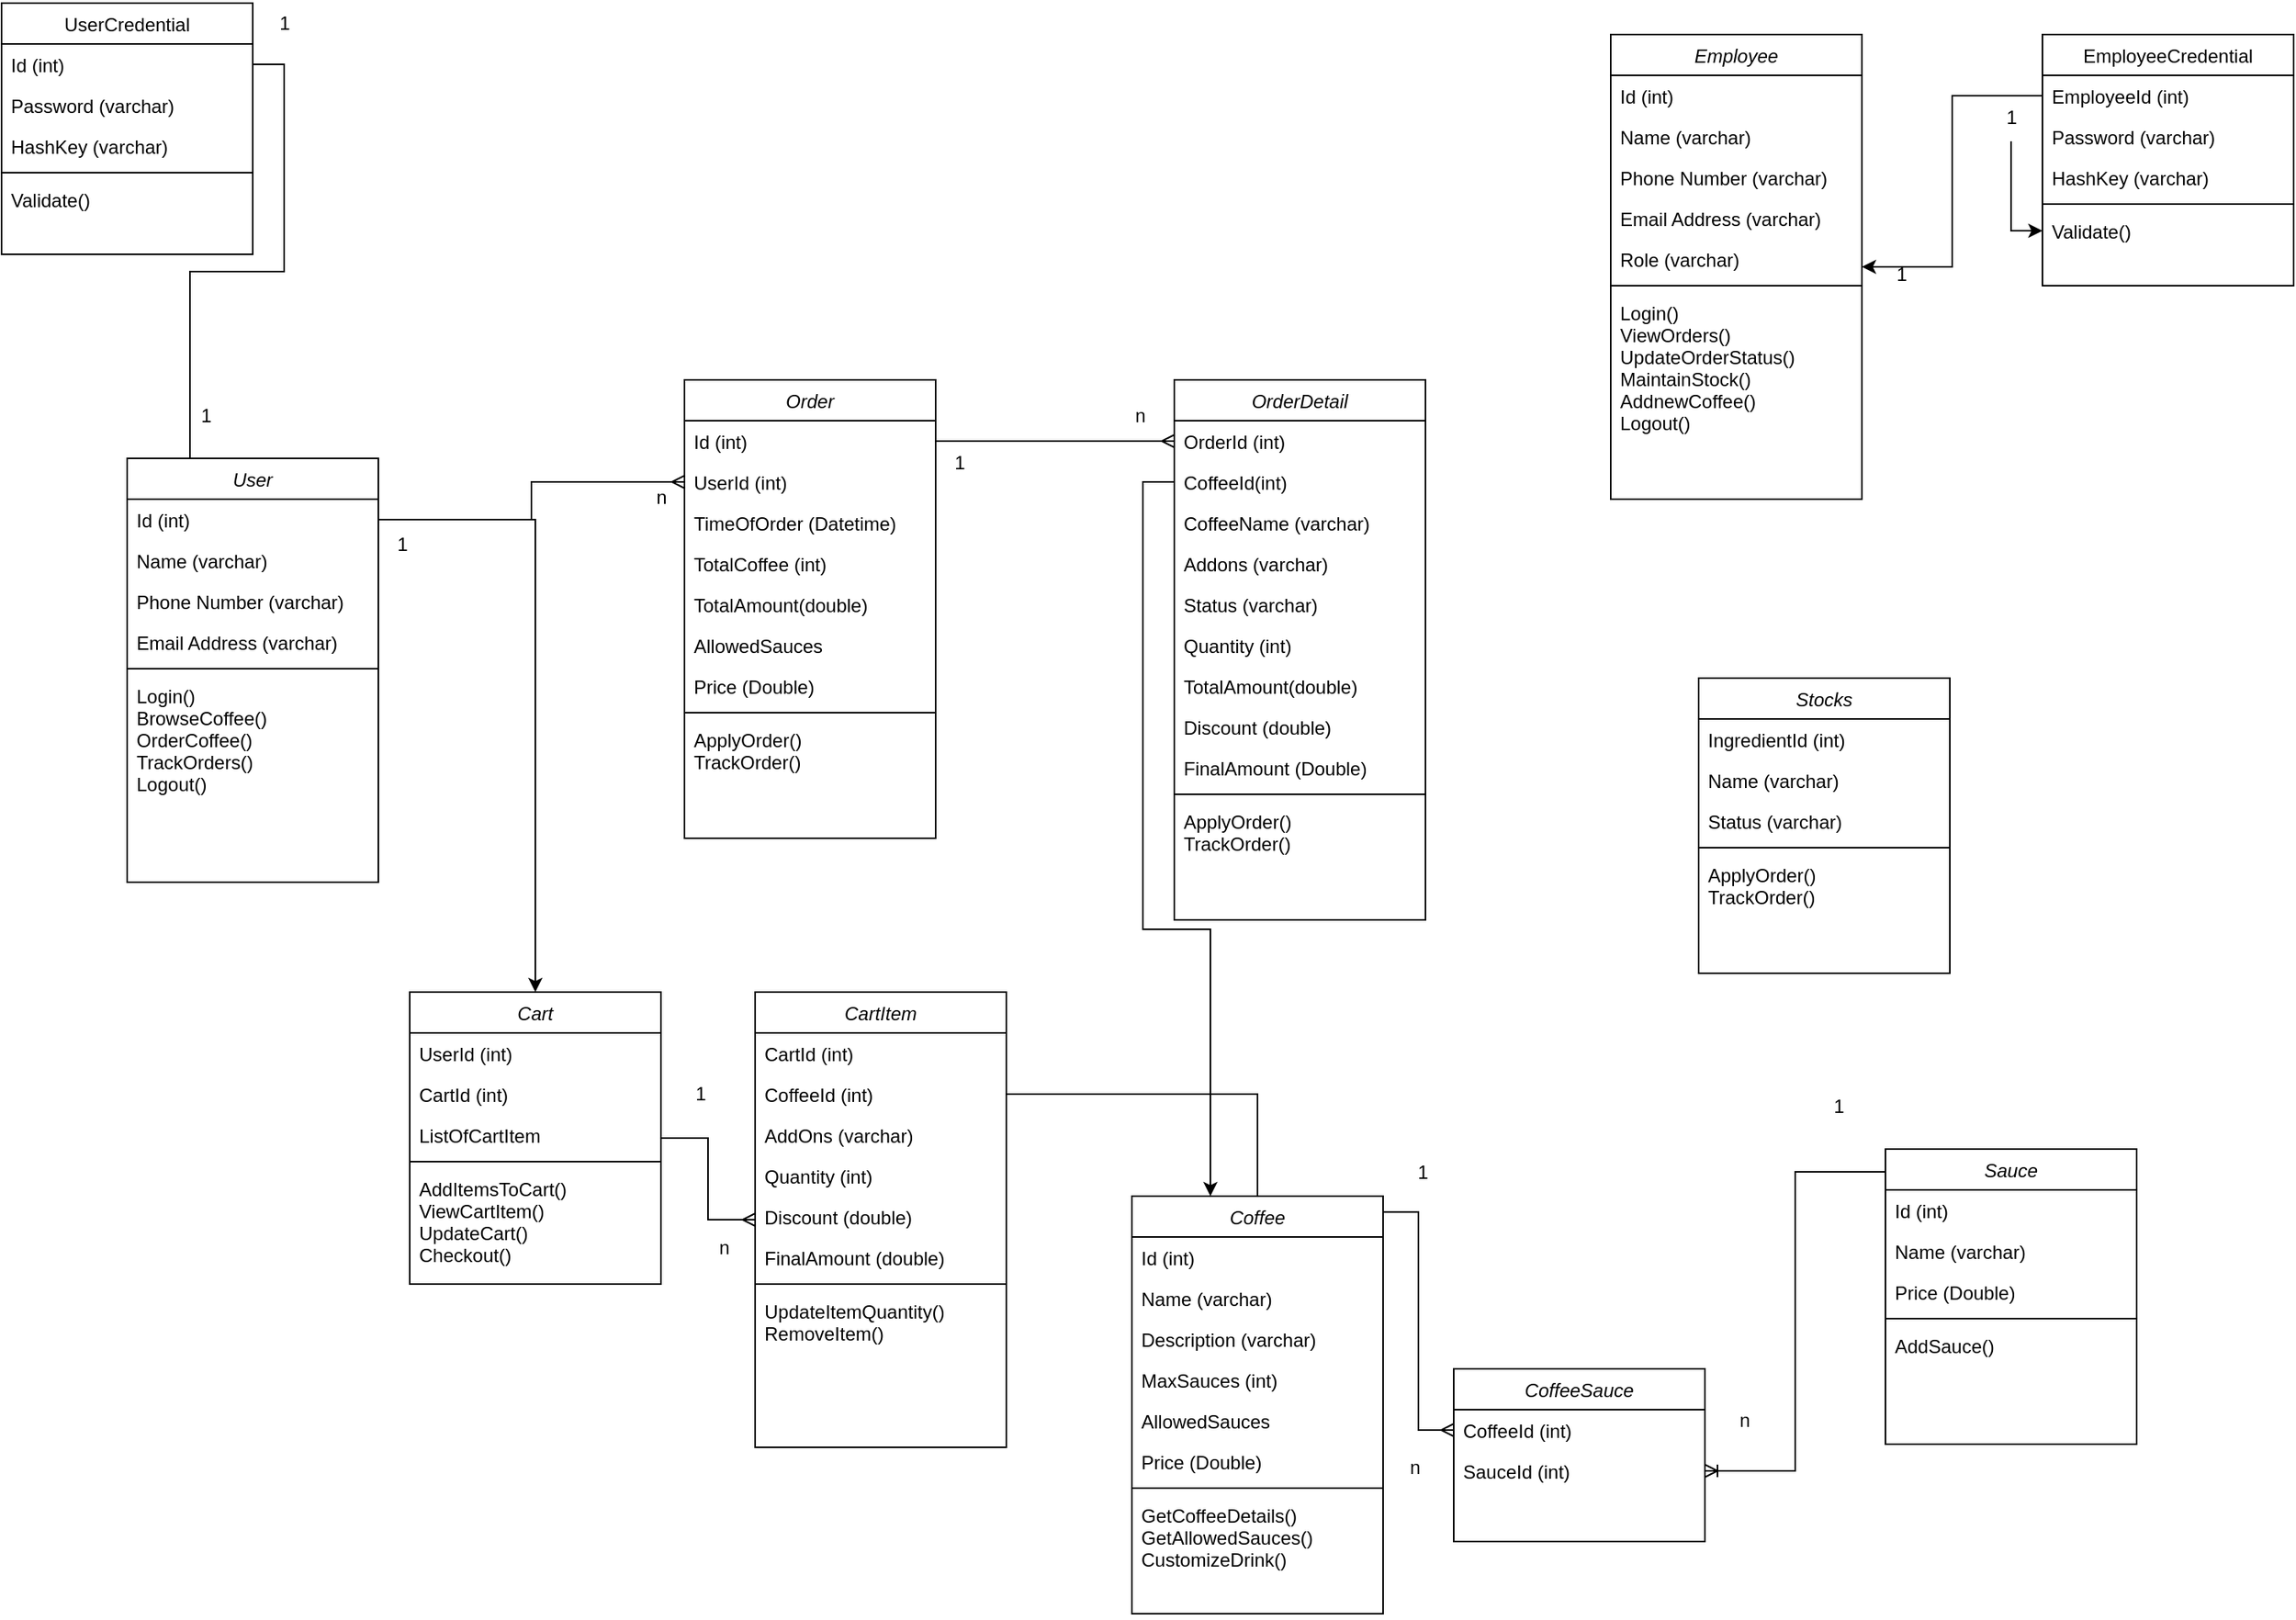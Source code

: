 <mxfile version="24.7.3" type="device">
  <diagram id="C5RBs43oDa-KdzZeNtuy" name="Page-1">
    <mxGraphModel dx="1572" dy="2103" grid="1" gridSize="10" guides="1" tooltips="1" connect="1" arrows="1" fold="1" page="1" pageScale="1" pageWidth="827" pageHeight="1169" math="0" shadow="0">
      <root>
        <mxCell id="WIyWlLk6GJQsqaUBKTNV-0" />
        <mxCell id="WIyWlLk6GJQsqaUBKTNV-1" parent="WIyWlLk6GJQsqaUBKTNV-0" />
        <mxCell id="zkfFHV4jXpPFQw0GAbJ--0" value="User" style="swimlane;fontStyle=2;align=center;verticalAlign=top;childLayout=stackLayout;horizontal=1;startSize=26;horizontalStack=0;resizeParent=1;resizeLast=0;collapsible=1;marginBottom=0;rounded=0;shadow=0;strokeWidth=1;" parent="WIyWlLk6GJQsqaUBKTNV-1" vertex="1">
          <mxGeometry x="160" y="120" width="160" height="270" as="geometry">
            <mxRectangle x="230" y="140" width="160" height="26" as="alternateBounds" />
          </mxGeometry>
        </mxCell>
        <mxCell id="zkfFHV4jXpPFQw0GAbJ--2" value="Id (int)" style="text;align=left;verticalAlign=top;spacingLeft=4;spacingRight=4;overflow=hidden;rotatable=0;points=[[0,0.5],[1,0.5]];portConstraint=eastwest;rounded=0;shadow=0;html=0;" parent="zkfFHV4jXpPFQw0GAbJ--0" vertex="1">
          <mxGeometry y="26" width="160" height="26" as="geometry" />
        </mxCell>
        <mxCell id="zkfFHV4jXpPFQw0GAbJ--1" value="Name (varchar)    " style="text;align=left;verticalAlign=top;spacingLeft=4;spacingRight=4;overflow=hidden;rotatable=0;points=[[0,0.5],[1,0.5]];portConstraint=eastwest;" parent="zkfFHV4jXpPFQw0GAbJ--0" vertex="1">
          <mxGeometry y="52" width="160" height="26" as="geometry" />
        </mxCell>
        <mxCell id="7qZUrTJAGwSRS_U4hGXZ-0" value="Phone Number (varchar)" style="text;align=left;verticalAlign=top;spacingLeft=4;spacingRight=4;overflow=hidden;rotatable=0;points=[[0,0.5],[1,0.5]];portConstraint=eastwest;rounded=0;shadow=0;html=0;" vertex="1" parent="zkfFHV4jXpPFQw0GAbJ--0">
          <mxGeometry y="78" width="160" height="26" as="geometry" />
        </mxCell>
        <mxCell id="zkfFHV4jXpPFQw0GAbJ--3" value="Email Address (varchar)" style="text;align=left;verticalAlign=top;spacingLeft=4;spacingRight=4;overflow=hidden;rotatable=0;points=[[0,0.5],[1,0.5]];portConstraint=eastwest;rounded=0;shadow=0;html=0;" parent="zkfFHV4jXpPFQw0GAbJ--0" vertex="1">
          <mxGeometry y="104" width="160" height="26" as="geometry" />
        </mxCell>
        <mxCell id="zkfFHV4jXpPFQw0GAbJ--4" value="" style="line;html=1;strokeWidth=1;align=left;verticalAlign=middle;spacingTop=-1;spacingLeft=3;spacingRight=3;rotatable=0;labelPosition=right;points=[];portConstraint=eastwest;" parent="zkfFHV4jXpPFQw0GAbJ--0" vertex="1">
          <mxGeometry y="130" width="160" height="8" as="geometry" />
        </mxCell>
        <mxCell id="zkfFHV4jXpPFQw0GAbJ--5" value="Login()&#xa;BrowseCoffee()&#xa;OrderCoffee()&#xa;TrackOrders()&#xa;Logout()" style="text;align=left;verticalAlign=top;spacingLeft=4;spacingRight=4;overflow=hidden;rotatable=0;points=[[0,0.5],[1,0.5]];portConstraint=eastwest;" parent="zkfFHV4jXpPFQw0GAbJ--0" vertex="1">
          <mxGeometry y="138" width="160" height="132" as="geometry" />
        </mxCell>
        <mxCell id="zkfFHV4jXpPFQw0GAbJ--17" value="UserCredential" style="swimlane;fontStyle=0;align=center;verticalAlign=top;childLayout=stackLayout;horizontal=1;startSize=26;horizontalStack=0;resizeParent=1;resizeLast=0;collapsible=1;marginBottom=0;rounded=0;shadow=0;strokeWidth=1;" parent="WIyWlLk6GJQsqaUBKTNV-1" vertex="1">
          <mxGeometry x="80" y="-170" width="160" height="160" as="geometry">
            <mxRectangle x="550" y="140" width="160" height="26" as="alternateBounds" />
          </mxGeometry>
        </mxCell>
        <mxCell id="zkfFHV4jXpPFQw0GAbJ--18" value="Id (int)" style="text;align=left;verticalAlign=top;spacingLeft=4;spacingRight=4;overflow=hidden;rotatable=0;points=[[0,0.5],[1,0.5]];portConstraint=eastwest;" parent="zkfFHV4jXpPFQw0GAbJ--17" vertex="1">
          <mxGeometry y="26" width="160" height="26" as="geometry" />
        </mxCell>
        <mxCell id="zkfFHV4jXpPFQw0GAbJ--19" value="Password (varchar)" style="text;align=left;verticalAlign=top;spacingLeft=4;spacingRight=4;overflow=hidden;rotatable=0;points=[[0,0.5],[1,0.5]];portConstraint=eastwest;rounded=0;shadow=0;html=0;" parent="zkfFHV4jXpPFQw0GAbJ--17" vertex="1">
          <mxGeometry y="52" width="160" height="26" as="geometry" />
        </mxCell>
        <mxCell id="zkfFHV4jXpPFQw0GAbJ--20" value="HashKey (varchar)" style="text;align=left;verticalAlign=top;spacingLeft=4;spacingRight=4;overflow=hidden;rotatable=0;points=[[0,0.5],[1,0.5]];portConstraint=eastwest;rounded=0;shadow=0;html=0;" parent="zkfFHV4jXpPFQw0GAbJ--17" vertex="1">
          <mxGeometry y="78" width="160" height="26" as="geometry" />
        </mxCell>
        <mxCell id="zkfFHV4jXpPFQw0GAbJ--23" value="" style="line;html=1;strokeWidth=1;align=left;verticalAlign=middle;spacingTop=-1;spacingLeft=3;spacingRight=3;rotatable=0;labelPosition=right;points=[];portConstraint=eastwest;" parent="zkfFHV4jXpPFQw0GAbJ--17" vertex="1">
          <mxGeometry y="104" width="160" height="8" as="geometry" />
        </mxCell>
        <mxCell id="zkfFHV4jXpPFQw0GAbJ--24" value="Validate()" style="text;align=left;verticalAlign=top;spacingLeft=4;spacingRight=4;overflow=hidden;rotatable=0;points=[[0,0.5],[1,0.5]];portConstraint=eastwest;" parent="zkfFHV4jXpPFQw0GAbJ--17" vertex="1">
          <mxGeometry y="112" width="160" height="26" as="geometry" />
        </mxCell>
        <mxCell id="7qZUrTJAGwSRS_U4hGXZ-3" value="n" style="text;html=1;align=center;verticalAlign=middle;resizable=0;points=[];autosize=1;strokeColor=none;fillColor=none;" vertex="1" parent="WIyWlLk6GJQsqaUBKTNV-1">
          <mxGeometry x="485" y="130" width="30" height="30" as="geometry" />
        </mxCell>
        <mxCell id="7qZUrTJAGwSRS_U4hGXZ-4" value="Coffee" style="swimlane;fontStyle=2;align=center;verticalAlign=top;childLayout=stackLayout;horizontal=1;startSize=26;horizontalStack=0;resizeParent=1;resizeLast=0;collapsible=1;marginBottom=0;rounded=0;shadow=0;strokeWidth=1;" vertex="1" parent="WIyWlLk6GJQsqaUBKTNV-1">
          <mxGeometry x="800" y="590" width="160" height="266" as="geometry">
            <mxRectangle x="230" y="140" width="160" height="26" as="alternateBounds" />
          </mxGeometry>
        </mxCell>
        <mxCell id="7qZUrTJAGwSRS_U4hGXZ-5" value="Id (int)" style="text;align=left;verticalAlign=top;spacingLeft=4;spacingRight=4;overflow=hidden;rotatable=0;points=[[0,0.5],[1,0.5]];portConstraint=eastwest;rounded=0;shadow=0;html=0;" vertex="1" parent="7qZUrTJAGwSRS_U4hGXZ-4">
          <mxGeometry y="26" width="160" height="26" as="geometry" />
        </mxCell>
        <mxCell id="7qZUrTJAGwSRS_U4hGXZ-6" value="Name (varchar)    " style="text;align=left;verticalAlign=top;spacingLeft=4;spacingRight=4;overflow=hidden;rotatable=0;points=[[0,0.5],[1,0.5]];portConstraint=eastwest;" vertex="1" parent="7qZUrTJAGwSRS_U4hGXZ-4">
          <mxGeometry y="52" width="160" height="26" as="geometry" />
        </mxCell>
        <mxCell id="7qZUrTJAGwSRS_U4hGXZ-7" value="Description (varchar)" style="text;align=left;verticalAlign=top;spacingLeft=4;spacingRight=4;overflow=hidden;rotatable=0;points=[[0,0.5],[1,0.5]];portConstraint=eastwest;rounded=0;shadow=0;html=0;" vertex="1" parent="7qZUrTJAGwSRS_U4hGXZ-4">
          <mxGeometry y="78" width="160" height="26" as="geometry" />
        </mxCell>
        <mxCell id="7qZUrTJAGwSRS_U4hGXZ-11" value="MaxSauces (int)" style="text;align=left;verticalAlign=top;spacingLeft=4;spacingRight=4;overflow=hidden;rotatable=0;points=[[0,0.5],[1,0.5]];portConstraint=eastwest;rounded=0;shadow=0;html=0;" vertex="1" parent="7qZUrTJAGwSRS_U4hGXZ-4">
          <mxGeometry y="104" width="160" height="26" as="geometry" />
        </mxCell>
        <mxCell id="7qZUrTJAGwSRS_U4hGXZ-8" value="AllowedSauces " style="text;align=left;verticalAlign=top;spacingLeft=4;spacingRight=4;overflow=hidden;rotatable=0;points=[[0,0.5],[1,0.5]];portConstraint=eastwest;rounded=0;shadow=0;html=0;" vertex="1" parent="7qZUrTJAGwSRS_U4hGXZ-4">
          <mxGeometry y="130" width="160" height="26" as="geometry" />
        </mxCell>
        <mxCell id="7qZUrTJAGwSRS_U4hGXZ-20" value="Price (Double)" style="text;align=left;verticalAlign=top;spacingLeft=4;spacingRight=4;overflow=hidden;rotatable=0;points=[[0,0.5],[1,0.5]];portConstraint=eastwest;rounded=0;shadow=0;html=0;" vertex="1" parent="7qZUrTJAGwSRS_U4hGXZ-4">
          <mxGeometry y="156" width="160" height="26" as="geometry" />
        </mxCell>
        <mxCell id="7qZUrTJAGwSRS_U4hGXZ-9" value="" style="line;html=1;strokeWidth=1;align=left;verticalAlign=middle;spacingTop=-1;spacingLeft=3;spacingRight=3;rotatable=0;labelPosition=right;points=[];portConstraint=eastwest;" vertex="1" parent="7qZUrTJAGwSRS_U4hGXZ-4">
          <mxGeometry y="182" width="160" height="8" as="geometry" />
        </mxCell>
        <mxCell id="7qZUrTJAGwSRS_U4hGXZ-10" value="GetCoffeeDetails()&#xa;GetAllowedSauces()&#xa;CustomizeDrink()" style="text;align=left;verticalAlign=top;spacingLeft=4;spacingRight=4;overflow=hidden;rotatable=0;points=[[0,0.5],[1,0.5]];portConstraint=eastwest;" vertex="1" parent="7qZUrTJAGwSRS_U4hGXZ-4">
          <mxGeometry y="190" width="160" height="76" as="geometry" />
        </mxCell>
        <mxCell id="7qZUrTJAGwSRS_U4hGXZ-12" value="Sauce" style="swimlane;fontStyle=2;align=center;verticalAlign=top;childLayout=stackLayout;horizontal=1;startSize=26;horizontalStack=0;resizeParent=1;resizeLast=0;collapsible=1;marginBottom=0;rounded=0;shadow=0;strokeWidth=1;" vertex="1" parent="WIyWlLk6GJQsqaUBKTNV-1">
          <mxGeometry x="1280" y="560" width="160" height="188" as="geometry">
            <mxRectangle x="230" y="140" width="160" height="26" as="alternateBounds" />
          </mxGeometry>
        </mxCell>
        <mxCell id="7qZUrTJAGwSRS_U4hGXZ-13" value="Id (int)" style="text;align=left;verticalAlign=top;spacingLeft=4;spacingRight=4;overflow=hidden;rotatable=0;points=[[0,0.5],[1,0.5]];portConstraint=eastwest;rounded=0;shadow=0;html=0;" vertex="1" parent="7qZUrTJAGwSRS_U4hGXZ-12">
          <mxGeometry y="26" width="160" height="26" as="geometry" />
        </mxCell>
        <mxCell id="7qZUrTJAGwSRS_U4hGXZ-14" value="Name (varchar)    " style="text;align=left;verticalAlign=top;spacingLeft=4;spacingRight=4;overflow=hidden;rotatable=0;points=[[0,0.5],[1,0.5]];portConstraint=eastwest;" vertex="1" parent="7qZUrTJAGwSRS_U4hGXZ-12">
          <mxGeometry y="52" width="160" height="26" as="geometry" />
        </mxCell>
        <mxCell id="7qZUrTJAGwSRS_U4hGXZ-15" value="Price (Double)" style="text;align=left;verticalAlign=top;spacingLeft=4;spacingRight=4;overflow=hidden;rotatable=0;points=[[0,0.5],[1,0.5]];portConstraint=eastwest;rounded=0;shadow=0;html=0;" vertex="1" parent="7qZUrTJAGwSRS_U4hGXZ-12">
          <mxGeometry y="78" width="160" height="26" as="geometry" />
        </mxCell>
        <mxCell id="7qZUrTJAGwSRS_U4hGXZ-18" value="" style="line;html=1;strokeWidth=1;align=left;verticalAlign=middle;spacingTop=-1;spacingLeft=3;spacingRight=3;rotatable=0;labelPosition=right;points=[];portConstraint=eastwest;" vertex="1" parent="7qZUrTJAGwSRS_U4hGXZ-12">
          <mxGeometry y="104" width="160" height="8" as="geometry" />
        </mxCell>
        <mxCell id="7qZUrTJAGwSRS_U4hGXZ-19" value="AddSauce()" style="text;align=left;verticalAlign=top;spacingLeft=4;spacingRight=4;overflow=hidden;rotatable=0;points=[[0,0.5],[1,0.5]];portConstraint=eastwest;" vertex="1" parent="7qZUrTJAGwSRS_U4hGXZ-12">
          <mxGeometry y="112" width="160" height="76" as="geometry" />
        </mxCell>
        <mxCell id="7qZUrTJAGwSRS_U4hGXZ-22" value="CoffeeSauce" style="swimlane;fontStyle=2;align=center;verticalAlign=top;childLayout=stackLayout;horizontal=1;startSize=26;horizontalStack=0;resizeParent=1;resizeLast=0;collapsible=1;marginBottom=0;rounded=0;shadow=0;strokeWidth=1;" vertex="1" parent="WIyWlLk6GJQsqaUBKTNV-1">
          <mxGeometry x="1005" y="700" width="160" height="110" as="geometry">
            <mxRectangle x="230" y="140" width="160" height="26" as="alternateBounds" />
          </mxGeometry>
        </mxCell>
        <mxCell id="7qZUrTJAGwSRS_U4hGXZ-23" value="CoffeeId (int)" style="text;align=left;verticalAlign=top;spacingLeft=4;spacingRight=4;overflow=hidden;rotatable=0;points=[[0,0.5],[1,0.5]];portConstraint=eastwest;rounded=0;shadow=0;html=0;" vertex="1" parent="7qZUrTJAGwSRS_U4hGXZ-22">
          <mxGeometry y="26" width="160" height="26" as="geometry" />
        </mxCell>
        <mxCell id="7qZUrTJAGwSRS_U4hGXZ-24" value="SauceId (int)" style="text;align=left;verticalAlign=top;spacingLeft=4;spacingRight=4;overflow=hidden;rotatable=0;points=[[0,0.5],[1,0.5]];portConstraint=eastwest;" vertex="1" parent="7qZUrTJAGwSRS_U4hGXZ-22">
          <mxGeometry y="52" width="160" height="26" as="geometry" />
        </mxCell>
        <mxCell id="7qZUrTJAGwSRS_U4hGXZ-31" style="edgeStyle=orthogonalEdgeStyle;rounded=0;orthogonalLoop=1;jettySize=auto;html=1;exitX=0;exitY=0.5;exitDx=0;exitDy=0;entryX=1;entryY=0.038;entryDx=0;entryDy=0;entryPerimeter=0;endArrow=none;endFill=0;startArrow=ERmany;startFill=0;" edge="1" parent="WIyWlLk6GJQsqaUBKTNV-1" source="7qZUrTJAGwSRS_U4hGXZ-23" target="7qZUrTJAGwSRS_U4hGXZ-4">
          <mxGeometry relative="1" as="geometry" />
        </mxCell>
        <mxCell id="7qZUrTJAGwSRS_U4hGXZ-32" style="edgeStyle=orthogonalEdgeStyle;rounded=0;orthogonalLoop=1;jettySize=auto;html=1;entryX=-0.002;entryY=0.077;entryDx=0;entryDy=0;entryPerimeter=0;startArrow=ERoneToMany;startFill=0;endArrow=none;endFill=0;" edge="1" parent="WIyWlLk6GJQsqaUBKTNV-1" source="7qZUrTJAGwSRS_U4hGXZ-24" target="7qZUrTJAGwSRS_U4hGXZ-12">
          <mxGeometry relative="1" as="geometry" />
        </mxCell>
        <mxCell id="7qZUrTJAGwSRS_U4hGXZ-33" value="Order" style="swimlane;fontStyle=2;align=center;verticalAlign=top;childLayout=stackLayout;horizontal=1;startSize=26;horizontalStack=0;resizeParent=1;resizeLast=0;collapsible=1;marginBottom=0;rounded=0;shadow=0;strokeWidth=1;" vertex="1" parent="WIyWlLk6GJQsqaUBKTNV-1">
          <mxGeometry x="515" y="70" width="160" height="292" as="geometry">
            <mxRectangle x="230" y="140" width="160" height="26" as="alternateBounds" />
          </mxGeometry>
        </mxCell>
        <mxCell id="7qZUrTJAGwSRS_U4hGXZ-34" value="Id (int)" style="text;align=left;verticalAlign=top;spacingLeft=4;spacingRight=4;overflow=hidden;rotatable=0;points=[[0,0.5],[1,0.5]];portConstraint=eastwest;rounded=0;shadow=0;html=0;" vertex="1" parent="7qZUrTJAGwSRS_U4hGXZ-33">
          <mxGeometry y="26" width="160" height="26" as="geometry" />
        </mxCell>
        <mxCell id="7qZUrTJAGwSRS_U4hGXZ-42" value="UserId (int)" style="text;align=left;verticalAlign=top;spacingLeft=4;spacingRight=4;overflow=hidden;rotatable=0;points=[[0,0.5],[1,0.5]];portConstraint=eastwest;rounded=0;shadow=0;html=0;" vertex="1" parent="7qZUrTJAGwSRS_U4hGXZ-33">
          <mxGeometry y="52" width="160" height="26" as="geometry" />
        </mxCell>
        <mxCell id="7qZUrTJAGwSRS_U4hGXZ-35" value="TimeOfOrder (Datetime)    " style="text;align=left;verticalAlign=top;spacingLeft=4;spacingRight=4;overflow=hidden;rotatable=0;points=[[0,0.5],[1,0.5]];portConstraint=eastwest;" vertex="1" parent="7qZUrTJAGwSRS_U4hGXZ-33">
          <mxGeometry y="78" width="160" height="26" as="geometry" />
        </mxCell>
        <mxCell id="7qZUrTJAGwSRS_U4hGXZ-36" value="TotalCoffee (int)" style="text;align=left;verticalAlign=top;spacingLeft=4;spacingRight=4;overflow=hidden;rotatable=0;points=[[0,0.5],[1,0.5]];portConstraint=eastwest;rounded=0;shadow=0;html=0;" vertex="1" parent="7qZUrTJAGwSRS_U4hGXZ-33">
          <mxGeometry y="104" width="160" height="26" as="geometry" />
        </mxCell>
        <mxCell id="7qZUrTJAGwSRS_U4hGXZ-37" value="TotalAmount(double)" style="text;align=left;verticalAlign=top;spacingLeft=4;spacingRight=4;overflow=hidden;rotatable=0;points=[[0,0.5],[1,0.5]];portConstraint=eastwest;rounded=0;shadow=0;html=0;" vertex="1" parent="7qZUrTJAGwSRS_U4hGXZ-33">
          <mxGeometry y="130" width="160" height="26" as="geometry" />
        </mxCell>
        <mxCell id="7qZUrTJAGwSRS_U4hGXZ-38" value="AllowedSauces " style="text;align=left;verticalAlign=top;spacingLeft=4;spacingRight=4;overflow=hidden;rotatable=0;points=[[0,0.5],[1,0.5]];portConstraint=eastwest;rounded=0;shadow=0;html=0;" vertex="1" parent="7qZUrTJAGwSRS_U4hGXZ-33">
          <mxGeometry y="156" width="160" height="26" as="geometry" />
        </mxCell>
        <mxCell id="7qZUrTJAGwSRS_U4hGXZ-39" value="Price (Double)" style="text;align=left;verticalAlign=top;spacingLeft=4;spacingRight=4;overflow=hidden;rotatable=0;points=[[0,0.5],[1,0.5]];portConstraint=eastwest;rounded=0;shadow=0;html=0;" vertex="1" parent="7qZUrTJAGwSRS_U4hGXZ-33">
          <mxGeometry y="182" width="160" height="26" as="geometry" />
        </mxCell>
        <mxCell id="7qZUrTJAGwSRS_U4hGXZ-40" value="" style="line;html=1;strokeWidth=1;align=left;verticalAlign=middle;spacingTop=-1;spacingLeft=3;spacingRight=3;rotatable=0;labelPosition=right;points=[];portConstraint=eastwest;" vertex="1" parent="7qZUrTJAGwSRS_U4hGXZ-33">
          <mxGeometry y="208" width="160" height="8" as="geometry" />
        </mxCell>
        <mxCell id="7qZUrTJAGwSRS_U4hGXZ-41" value="ApplyOrder()&#xa;TrackOrder()" style="text;align=left;verticalAlign=top;spacingLeft=4;spacingRight=4;overflow=hidden;rotatable=0;points=[[0,0.5],[1,0.5]];portConstraint=eastwest;" vertex="1" parent="7qZUrTJAGwSRS_U4hGXZ-33">
          <mxGeometry y="216" width="160" height="76" as="geometry" />
        </mxCell>
        <mxCell id="7qZUrTJAGwSRS_U4hGXZ-43" value="OrderDetail" style="swimlane;fontStyle=2;align=center;verticalAlign=top;childLayout=stackLayout;horizontal=1;startSize=26;horizontalStack=0;resizeParent=1;resizeLast=0;collapsible=1;marginBottom=0;rounded=0;shadow=0;strokeWidth=1;" vertex="1" parent="WIyWlLk6GJQsqaUBKTNV-1">
          <mxGeometry x="827" y="70" width="160" height="344" as="geometry">
            <mxRectangle x="230" y="140" width="160" height="26" as="alternateBounds" />
          </mxGeometry>
        </mxCell>
        <mxCell id="7qZUrTJAGwSRS_U4hGXZ-44" value="OrderId (int)" style="text;align=left;verticalAlign=top;spacingLeft=4;spacingRight=4;overflow=hidden;rotatable=0;points=[[0,0.5],[1,0.5]];portConstraint=eastwest;rounded=0;shadow=0;html=0;" vertex="1" parent="7qZUrTJAGwSRS_U4hGXZ-43">
          <mxGeometry y="26" width="160" height="26" as="geometry" />
        </mxCell>
        <mxCell id="7qZUrTJAGwSRS_U4hGXZ-45" value="CoffeeId(int)" style="text;align=left;verticalAlign=top;spacingLeft=4;spacingRight=4;overflow=hidden;rotatable=0;points=[[0,0.5],[1,0.5]];portConstraint=eastwest;rounded=0;shadow=0;html=0;" vertex="1" parent="7qZUrTJAGwSRS_U4hGXZ-43">
          <mxGeometry y="52" width="160" height="26" as="geometry" />
        </mxCell>
        <mxCell id="7qZUrTJAGwSRS_U4hGXZ-63" value="CoffeeName (varchar)" style="text;align=left;verticalAlign=top;spacingLeft=4;spacingRight=4;overflow=hidden;rotatable=0;points=[[0,0.5],[1,0.5]];portConstraint=eastwest;rounded=0;shadow=0;html=0;" vertex="1" parent="7qZUrTJAGwSRS_U4hGXZ-43">
          <mxGeometry y="78" width="160" height="26" as="geometry" />
        </mxCell>
        <mxCell id="7qZUrTJAGwSRS_U4hGXZ-46" value="Addons (varchar)" style="text;align=left;verticalAlign=top;spacingLeft=4;spacingRight=4;overflow=hidden;rotatable=0;points=[[0,0.5],[1,0.5]];portConstraint=eastwest;" vertex="1" parent="7qZUrTJAGwSRS_U4hGXZ-43">
          <mxGeometry y="104" width="160" height="26" as="geometry" />
        </mxCell>
        <mxCell id="7qZUrTJAGwSRS_U4hGXZ-101" value="Status (varchar)" style="text;align=left;verticalAlign=top;spacingLeft=4;spacingRight=4;overflow=hidden;rotatable=0;points=[[0,0.5],[1,0.5]];portConstraint=eastwest;rounded=0;shadow=0;html=0;" vertex="1" parent="7qZUrTJAGwSRS_U4hGXZ-43">
          <mxGeometry y="130" width="160" height="26" as="geometry" />
        </mxCell>
        <mxCell id="7qZUrTJAGwSRS_U4hGXZ-47" value="Quantity (int)" style="text;align=left;verticalAlign=top;spacingLeft=4;spacingRight=4;overflow=hidden;rotatable=0;points=[[0,0.5],[1,0.5]];portConstraint=eastwest;rounded=0;shadow=0;html=0;" vertex="1" parent="7qZUrTJAGwSRS_U4hGXZ-43">
          <mxGeometry y="156" width="160" height="26" as="geometry" />
        </mxCell>
        <mxCell id="7qZUrTJAGwSRS_U4hGXZ-48" value="TotalAmount(double)" style="text;align=left;verticalAlign=top;spacingLeft=4;spacingRight=4;overflow=hidden;rotatable=0;points=[[0,0.5],[1,0.5]];portConstraint=eastwest;rounded=0;shadow=0;html=0;" vertex="1" parent="7qZUrTJAGwSRS_U4hGXZ-43">
          <mxGeometry y="182" width="160" height="26" as="geometry" />
        </mxCell>
        <mxCell id="7qZUrTJAGwSRS_U4hGXZ-49" value="Discount (double)" style="text;align=left;verticalAlign=top;spacingLeft=4;spacingRight=4;overflow=hidden;rotatable=0;points=[[0,0.5],[1,0.5]];portConstraint=eastwest;rounded=0;shadow=0;html=0;" vertex="1" parent="7qZUrTJAGwSRS_U4hGXZ-43">
          <mxGeometry y="208" width="160" height="26" as="geometry" />
        </mxCell>
        <mxCell id="7qZUrTJAGwSRS_U4hGXZ-50" value="FinalAmount (Double)" style="text;align=left;verticalAlign=top;spacingLeft=4;spacingRight=4;overflow=hidden;rotatable=0;points=[[0,0.5],[1,0.5]];portConstraint=eastwest;rounded=0;shadow=0;html=0;" vertex="1" parent="7qZUrTJAGwSRS_U4hGXZ-43">
          <mxGeometry y="234" width="160" height="26" as="geometry" />
        </mxCell>
        <mxCell id="7qZUrTJAGwSRS_U4hGXZ-51" value="" style="line;html=1;strokeWidth=1;align=left;verticalAlign=middle;spacingTop=-1;spacingLeft=3;spacingRight=3;rotatable=0;labelPosition=right;points=[];portConstraint=eastwest;" vertex="1" parent="7qZUrTJAGwSRS_U4hGXZ-43">
          <mxGeometry y="260" width="160" height="8" as="geometry" />
        </mxCell>
        <mxCell id="7qZUrTJAGwSRS_U4hGXZ-52" value="ApplyOrder()&#xa;TrackOrder()" style="text;align=left;verticalAlign=top;spacingLeft=4;spacingRight=4;overflow=hidden;rotatable=0;points=[[0,0.5],[1,0.5]];portConstraint=eastwest;" vertex="1" parent="7qZUrTJAGwSRS_U4hGXZ-43">
          <mxGeometry y="268" width="160" height="76" as="geometry" />
        </mxCell>
        <mxCell id="7qZUrTJAGwSRS_U4hGXZ-53" style="edgeStyle=orthogonalEdgeStyle;rounded=0;orthogonalLoop=1;jettySize=auto;html=1;entryX=0.25;entryY=0;entryDx=0;entryDy=0;endArrow=none;endFill=0;" edge="1" parent="WIyWlLk6GJQsqaUBKTNV-1" source="zkfFHV4jXpPFQw0GAbJ--18" target="zkfFHV4jXpPFQw0GAbJ--0">
          <mxGeometry relative="1" as="geometry" />
        </mxCell>
        <mxCell id="7qZUrTJAGwSRS_U4hGXZ-55" style="edgeStyle=orthogonalEdgeStyle;rounded=0;orthogonalLoop=1;jettySize=auto;html=1;exitX=1;exitY=0.5;exitDx=0;exitDy=0;entryX=0;entryY=0.5;entryDx=0;entryDy=0;endArrow=ERmany;endFill=0;" edge="1" parent="WIyWlLk6GJQsqaUBKTNV-1" source="zkfFHV4jXpPFQw0GAbJ--2" target="7qZUrTJAGwSRS_U4hGXZ-42">
          <mxGeometry relative="1" as="geometry" />
        </mxCell>
        <mxCell id="7qZUrTJAGwSRS_U4hGXZ-57" value="1" style="text;html=1;align=center;verticalAlign=middle;resizable=0;points=[];autosize=1;strokeColor=none;fillColor=none;" vertex="1" parent="WIyWlLk6GJQsqaUBKTNV-1">
          <mxGeometry x="320" y="160" width="30" height="30" as="geometry" />
        </mxCell>
        <mxCell id="7qZUrTJAGwSRS_U4hGXZ-58" style="edgeStyle=orthogonalEdgeStyle;rounded=0;orthogonalLoop=1;jettySize=auto;html=1;entryX=0;entryY=0.5;entryDx=0;entryDy=0;endArrow=ERmany;endFill=0;" edge="1" parent="WIyWlLk6GJQsqaUBKTNV-1" source="7qZUrTJAGwSRS_U4hGXZ-34" target="7qZUrTJAGwSRS_U4hGXZ-44">
          <mxGeometry relative="1" as="geometry" />
        </mxCell>
        <mxCell id="7qZUrTJAGwSRS_U4hGXZ-59" value="n" style="text;html=1;align=center;verticalAlign=middle;resizable=0;points=[];autosize=1;strokeColor=none;fillColor=none;" vertex="1" parent="WIyWlLk6GJQsqaUBKTNV-1">
          <mxGeometry x="790" y="78" width="30" height="30" as="geometry" />
        </mxCell>
        <mxCell id="7qZUrTJAGwSRS_U4hGXZ-60" value="1" style="text;html=1;align=center;verticalAlign=middle;resizable=0;points=[];autosize=1;strokeColor=none;fillColor=none;" vertex="1" parent="WIyWlLk6GJQsqaUBKTNV-1">
          <mxGeometry x="675" y="108" width="30" height="30" as="geometry" />
        </mxCell>
        <mxCell id="7qZUrTJAGwSRS_U4hGXZ-62" style="edgeStyle=orthogonalEdgeStyle;rounded=0;orthogonalLoop=1;jettySize=auto;html=1;" edge="1" parent="WIyWlLk6GJQsqaUBKTNV-1" source="7qZUrTJAGwSRS_U4hGXZ-45" target="7qZUrTJAGwSRS_U4hGXZ-4">
          <mxGeometry relative="1" as="geometry">
            <Array as="points">
              <mxPoint x="807" y="135" />
              <mxPoint x="807" y="420" />
              <mxPoint x="850" y="420" />
            </Array>
          </mxGeometry>
        </mxCell>
        <mxCell id="7qZUrTJAGwSRS_U4hGXZ-90" style="edgeStyle=orthogonalEdgeStyle;rounded=0;orthogonalLoop=1;jettySize=auto;html=1;endArrow=ERmany;endFill=0;" edge="1" parent="WIyWlLk6GJQsqaUBKTNV-1" source="7qZUrTJAGwSRS_U4hGXZ-64" target="7qZUrTJAGwSRS_U4hGXZ-72">
          <mxGeometry relative="1" as="geometry" />
        </mxCell>
        <mxCell id="7qZUrTJAGwSRS_U4hGXZ-64" value="Cart" style="swimlane;fontStyle=2;align=center;verticalAlign=top;childLayout=stackLayout;horizontal=1;startSize=26;horizontalStack=0;resizeParent=1;resizeLast=0;collapsible=1;marginBottom=0;rounded=0;shadow=0;strokeWidth=1;" vertex="1" parent="WIyWlLk6GJQsqaUBKTNV-1">
          <mxGeometry x="340" y="460" width="160" height="186" as="geometry">
            <mxRectangle x="230" y="140" width="160" height="26" as="alternateBounds" />
          </mxGeometry>
        </mxCell>
        <mxCell id="7qZUrTJAGwSRS_U4hGXZ-65" value="UserId (int)" style="text;align=left;verticalAlign=top;spacingLeft=4;spacingRight=4;overflow=hidden;rotatable=0;points=[[0,0.5],[1,0.5]];portConstraint=eastwest;rounded=0;shadow=0;html=0;" vertex="1" parent="7qZUrTJAGwSRS_U4hGXZ-64">
          <mxGeometry y="26" width="160" height="26" as="geometry" />
        </mxCell>
        <mxCell id="7qZUrTJAGwSRS_U4hGXZ-88" value="CartId (int)" style="text;align=left;verticalAlign=top;spacingLeft=4;spacingRight=4;overflow=hidden;rotatable=0;points=[[0,0.5],[1,0.5]];portConstraint=eastwest;rounded=0;shadow=0;html=0;" vertex="1" parent="7qZUrTJAGwSRS_U4hGXZ-64">
          <mxGeometry y="52" width="160" height="26" as="geometry" />
        </mxCell>
        <mxCell id="7qZUrTJAGwSRS_U4hGXZ-66" value="ListOfCartItem" style="text;align=left;verticalAlign=top;spacingLeft=4;spacingRight=4;overflow=hidden;rotatable=0;points=[[0,0.5],[1,0.5]];portConstraint=eastwest;" vertex="1" parent="7qZUrTJAGwSRS_U4hGXZ-64">
          <mxGeometry y="78" width="160" height="26" as="geometry" />
        </mxCell>
        <mxCell id="7qZUrTJAGwSRS_U4hGXZ-69" value="" style="line;html=1;strokeWidth=1;align=left;verticalAlign=middle;spacingTop=-1;spacingLeft=3;spacingRight=3;rotatable=0;labelPosition=right;points=[];portConstraint=eastwest;" vertex="1" parent="7qZUrTJAGwSRS_U4hGXZ-64">
          <mxGeometry y="104" width="160" height="8" as="geometry" />
        </mxCell>
        <mxCell id="7qZUrTJAGwSRS_U4hGXZ-70" value="AddItemsToCart()&#xa;ViewCartItem()&#xa;UpdateCart()&#xa;Checkout()" style="text;align=left;verticalAlign=top;spacingLeft=4;spacingRight=4;overflow=hidden;rotatable=0;points=[[0,0.5],[1,0.5]];portConstraint=eastwest;" vertex="1" parent="7qZUrTJAGwSRS_U4hGXZ-64">
          <mxGeometry y="112" width="160" height="74" as="geometry" />
        </mxCell>
        <mxCell id="7qZUrTJAGwSRS_U4hGXZ-71" style="edgeStyle=orthogonalEdgeStyle;rounded=0;orthogonalLoop=1;jettySize=auto;html=1;" edge="1" parent="WIyWlLk6GJQsqaUBKTNV-1" source="zkfFHV4jXpPFQw0GAbJ--2" target="7qZUrTJAGwSRS_U4hGXZ-64">
          <mxGeometry relative="1" as="geometry" />
        </mxCell>
        <mxCell id="7qZUrTJAGwSRS_U4hGXZ-72" value="CartItem" style="swimlane;fontStyle=2;align=center;verticalAlign=top;childLayout=stackLayout;horizontal=1;startSize=26;horizontalStack=0;resizeParent=1;resizeLast=0;collapsible=1;marginBottom=0;rounded=0;shadow=0;strokeWidth=1;" vertex="1" parent="WIyWlLk6GJQsqaUBKTNV-1">
          <mxGeometry x="560" y="460" width="160" height="290" as="geometry">
            <mxRectangle x="230" y="140" width="160" height="26" as="alternateBounds" />
          </mxGeometry>
        </mxCell>
        <mxCell id="7qZUrTJAGwSRS_U4hGXZ-89" value="CartId (int)" style="text;align=left;verticalAlign=top;spacingLeft=4;spacingRight=4;overflow=hidden;rotatable=0;points=[[0,0.5],[1,0.5]];portConstraint=eastwest;" vertex="1" parent="7qZUrTJAGwSRS_U4hGXZ-72">
          <mxGeometry y="26" width="160" height="26" as="geometry" />
        </mxCell>
        <mxCell id="7qZUrTJAGwSRS_U4hGXZ-73" value="CoffeeId (int)" style="text;align=left;verticalAlign=top;spacingLeft=4;spacingRight=4;overflow=hidden;rotatable=0;points=[[0,0.5],[1,0.5]];portConstraint=eastwest;rounded=0;shadow=0;html=0;" vertex="1" parent="7qZUrTJAGwSRS_U4hGXZ-72">
          <mxGeometry y="52" width="160" height="26" as="geometry" />
        </mxCell>
        <mxCell id="7qZUrTJAGwSRS_U4hGXZ-74" value="AddOns (varchar)" style="text;align=left;verticalAlign=top;spacingLeft=4;spacingRight=4;overflow=hidden;rotatable=0;points=[[0,0.5],[1,0.5]];portConstraint=eastwest;" vertex="1" parent="7qZUrTJAGwSRS_U4hGXZ-72">
          <mxGeometry y="78" width="160" height="26" as="geometry" />
        </mxCell>
        <mxCell id="7qZUrTJAGwSRS_U4hGXZ-77" value="Quantity (int)" style="text;align=left;verticalAlign=top;spacingLeft=4;spacingRight=4;overflow=hidden;rotatable=0;points=[[0,0.5],[1,0.5]];portConstraint=eastwest;" vertex="1" parent="7qZUrTJAGwSRS_U4hGXZ-72">
          <mxGeometry y="104" width="160" height="26" as="geometry" />
        </mxCell>
        <mxCell id="7qZUrTJAGwSRS_U4hGXZ-79" value="Discount (double)" style="text;align=left;verticalAlign=top;spacingLeft=4;spacingRight=4;overflow=hidden;rotatable=0;points=[[0,0.5],[1,0.5]];portConstraint=eastwest;" vertex="1" parent="7qZUrTJAGwSRS_U4hGXZ-72">
          <mxGeometry y="130" width="160" height="26" as="geometry" />
        </mxCell>
        <mxCell id="7qZUrTJAGwSRS_U4hGXZ-87" value="FinalAmount (double)" style="text;align=left;verticalAlign=top;spacingLeft=4;spacingRight=4;overflow=hidden;rotatable=0;points=[[0,0.5],[1,0.5]];portConstraint=eastwest;" vertex="1" parent="7qZUrTJAGwSRS_U4hGXZ-72">
          <mxGeometry y="156" width="160" height="26" as="geometry" />
        </mxCell>
        <mxCell id="7qZUrTJAGwSRS_U4hGXZ-75" value="" style="line;html=1;strokeWidth=1;align=left;verticalAlign=middle;spacingTop=-1;spacingLeft=3;spacingRight=3;rotatable=0;labelPosition=right;points=[];portConstraint=eastwest;" vertex="1" parent="7qZUrTJAGwSRS_U4hGXZ-72">
          <mxGeometry y="182" width="160" height="8" as="geometry" />
        </mxCell>
        <mxCell id="7qZUrTJAGwSRS_U4hGXZ-76" value="UpdateItemQuantity()&#xa;RemoveItem()" style="text;align=left;verticalAlign=top;spacingLeft=4;spacingRight=4;overflow=hidden;rotatable=0;points=[[0,0.5],[1,0.5]];portConstraint=eastwest;" vertex="1" parent="7qZUrTJAGwSRS_U4hGXZ-72">
          <mxGeometry y="190" width="160" height="74" as="geometry" />
        </mxCell>
        <mxCell id="7qZUrTJAGwSRS_U4hGXZ-92" style="edgeStyle=orthogonalEdgeStyle;rounded=0;orthogonalLoop=1;jettySize=auto;html=1;endArrow=none;endFill=0;" edge="1" parent="WIyWlLk6GJQsqaUBKTNV-1" source="7qZUrTJAGwSRS_U4hGXZ-73" target="7qZUrTJAGwSRS_U4hGXZ-4">
          <mxGeometry relative="1" as="geometry" />
        </mxCell>
        <mxCell id="7qZUrTJAGwSRS_U4hGXZ-93" value="1" style="text;html=1;align=center;verticalAlign=middle;resizable=0;points=[];autosize=1;strokeColor=none;fillColor=none;" vertex="1" parent="WIyWlLk6GJQsqaUBKTNV-1">
          <mxGeometry x="195" y="78" width="30" height="30" as="geometry" />
        </mxCell>
        <mxCell id="7qZUrTJAGwSRS_U4hGXZ-94" value="1" style="text;html=1;align=center;verticalAlign=middle;resizable=0;points=[];autosize=1;strokeColor=none;fillColor=none;" vertex="1" parent="WIyWlLk6GJQsqaUBKTNV-1">
          <mxGeometry x="245" y="-172" width="30" height="30" as="geometry" />
        </mxCell>
        <mxCell id="7qZUrTJAGwSRS_U4hGXZ-95" value="1" style="text;html=1;align=center;verticalAlign=middle;resizable=0;points=[];autosize=1;strokeColor=none;fillColor=none;" vertex="1" parent="WIyWlLk6GJQsqaUBKTNV-1">
          <mxGeometry x="510" y="510" width="30" height="30" as="geometry" />
        </mxCell>
        <mxCell id="7qZUrTJAGwSRS_U4hGXZ-96" value="n" style="text;html=1;align=center;verticalAlign=middle;resizable=0;points=[];autosize=1;strokeColor=none;fillColor=none;" vertex="1" parent="WIyWlLk6GJQsqaUBKTNV-1">
          <mxGeometry x="525" y="608" width="30" height="30" as="geometry" />
        </mxCell>
        <mxCell id="7qZUrTJAGwSRS_U4hGXZ-97" value="1" style="text;html=1;align=center;verticalAlign=middle;resizable=0;points=[];autosize=1;strokeColor=none;fillColor=none;" vertex="1" parent="WIyWlLk6GJQsqaUBKTNV-1">
          <mxGeometry x="970" y="560" width="30" height="30" as="geometry" />
        </mxCell>
        <mxCell id="7qZUrTJAGwSRS_U4hGXZ-98" value="n" style="text;html=1;align=center;verticalAlign=middle;resizable=0;points=[];autosize=1;strokeColor=none;fillColor=none;" vertex="1" parent="WIyWlLk6GJQsqaUBKTNV-1">
          <mxGeometry x="965" y="748" width="30" height="30" as="geometry" />
        </mxCell>
        <mxCell id="7qZUrTJAGwSRS_U4hGXZ-99" value="n" style="text;html=1;align=center;verticalAlign=middle;resizable=0;points=[];autosize=1;strokeColor=none;fillColor=none;" vertex="1" parent="WIyWlLk6GJQsqaUBKTNV-1">
          <mxGeometry x="1175" y="718" width="30" height="30" as="geometry" />
        </mxCell>
        <mxCell id="7qZUrTJAGwSRS_U4hGXZ-100" value="1" style="text;html=1;align=center;verticalAlign=middle;resizable=0;points=[];autosize=1;strokeColor=none;fillColor=none;" vertex="1" parent="WIyWlLk6GJQsqaUBKTNV-1">
          <mxGeometry x="1235" y="518" width="30" height="30" as="geometry" />
        </mxCell>
        <mxCell id="7qZUrTJAGwSRS_U4hGXZ-103" value="Employee" style="swimlane;fontStyle=2;align=center;verticalAlign=top;childLayout=stackLayout;horizontal=1;startSize=26;horizontalStack=0;resizeParent=1;resizeLast=0;collapsible=1;marginBottom=0;rounded=0;shadow=0;strokeWidth=1;" vertex="1" parent="WIyWlLk6GJQsqaUBKTNV-1">
          <mxGeometry x="1105" y="-150" width="160" height="296" as="geometry">
            <mxRectangle x="230" y="140" width="160" height="26" as="alternateBounds" />
          </mxGeometry>
        </mxCell>
        <mxCell id="7qZUrTJAGwSRS_U4hGXZ-104" value="Id (int)" style="text;align=left;verticalAlign=top;spacingLeft=4;spacingRight=4;overflow=hidden;rotatable=0;points=[[0,0.5],[1,0.5]];portConstraint=eastwest;rounded=0;shadow=0;html=0;" vertex="1" parent="7qZUrTJAGwSRS_U4hGXZ-103">
          <mxGeometry y="26" width="160" height="26" as="geometry" />
        </mxCell>
        <mxCell id="7qZUrTJAGwSRS_U4hGXZ-105" value="Name (varchar)    " style="text;align=left;verticalAlign=top;spacingLeft=4;spacingRight=4;overflow=hidden;rotatable=0;points=[[0,0.5],[1,0.5]];portConstraint=eastwest;" vertex="1" parent="7qZUrTJAGwSRS_U4hGXZ-103">
          <mxGeometry y="52" width="160" height="26" as="geometry" />
        </mxCell>
        <mxCell id="7qZUrTJAGwSRS_U4hGXZ-106" value="Phone Number (varchar)" style="text;align=left;verticalAlign=top;spacingLeft=4;spacingRight=4;overflow=hidden;rotatable=0;points=[[0,0.5],[1,0.5]];portConstraint=eastwest;rounded=0;shadow=0;html=0;" vertex="1" parent="7qZUrTJAGwSRS_U4hGXZ-103">
          <mxGeometry y="78" width="160" height="26" as="geometry" />
        </mxCell>
        <mxCell id="7qZUrTJAGwSRS_U4hGXZ-107" value="Email Address (varchar)" style="text;align=left;verticalAlign=top;spacingLeft=4;spacingRight=4;overflow=hidden;rotatable=0;points=[[0,0.5],[1,0.5]];portConstraint=eastwest;rounded=0;shadow=0;html=0;" vertex="1" parent="7qZUrTJAGwSRS_U4hGXZ-103">
          <mxGeometry y="104" width="160" height="26" as="geometry" />
        </mxCell>
        <mxCell id="7qZUrTJAGwSRS_U4hGXZ-120" value="Role (varchar)" style="text;align=left;verticalAlign=top;spacingLeft=4;spacingRight=4;overflow=hidden;rotatable=0;points=[[0,0.5],[1,0.5]];portConstraint=eastwest;rounded=0;shadow=0;html=0;" vertex="1" parent="7qZUrTJAGwSRS_U4hGXZ-103">
          <mxGeometry y="130" width="160" height="26" as="geometry" />
        </mxCell>
        <mxCell id="7qZUrTJAGwSRS_U4hGXZ-108" value="" style="line;html=1;strokeWidth=1;align=left;verticalAlign=middle;spacingTop=-1;spacingLeft=3;spacingRight=3;rotatable=0;labelPosition=right;points=[];portConstraint=eastwest;" vertex="1" parent="7qZUrTJAGwSRS_U4hGXZ-103">
          <mxGeometry y="156" width="160" height="8" as="geometry" />
        </mxCell>
        <mxCell id="7qZUrTJAGwSRS_U4hGXZ-109" value="Login()&#xa;ViewOrders()&#xa;UpdateOrderStatus()&#xa;MaintainStock()&#xa;AddnewCoffee()&#xa;Logout()" style="text;align=left;verticalAlign=top;spacingLeft=4;spacingRight=4;overflow=hidden;rotatable=0;points=[[0,0.5],[1,0.5]];portConstraint=eastwest;" vertex="1" parent="7qZUrTJAGwSRS_U4hGXZ-103">
          <mxGeometry y="164" width="160" height="132" as="geometry" />
        </mxCell>
        <mxCell id="7qZUrTJAGwSRS_U4hGXZ-110" value="EmployeeCredential" style="swimlane;fontStyle=0;align=center;verticalAlign=top;childLayout=stackLayout;horizontal=1;startSize=26;horizontalStack=0;resizeParent=1;resizeLast=0;collapsible=1;marginBottom=0;rounded=0;shadow=0;strokeWidth=1;" vertex="1" parent="WIyWlLk6GJQsqaUBKTNV-1">
          <mxGeometry x="1380" y="-150" width="160" height="160" as="geometry">
            <mxRectangle x="550" y="140" width="160" height="26" as="alternateBounds" />
          </mxGeometry>
        </mxCell>
        <mxCell id="7qZUrTJAGwSRS_U4hGXZ-111" value="EmployeeId (int)" style="text;align=left;verticalAlign=top;spacingLeft=4;spacingRight=4;overflow=hidden;rotatable=0;points=[[0,0.5],[1,0.5]];portConstraint=eastwest;" vertex="1" parent="7qZUrTJAGwSRS_U4hGXZ-110">
          <mxGeometry y="26" width="160" height="26" as="geometry" />
        </mxCell>
        <mxCell id="7qZUrTJAGwSRS_U4hGXZ-112" value="Password (varchar)" style="text;align=left;verticalAlign=top;spacingLeft=4;spacingRight=4;overflow=hidden;rotatable=0;points=[[0,0.5],[1,0.5]];portConstraint=eastwest;rounded=0;shadow=0;html=0;" vertex="1" parent="7qZUrTJAGwSRS_U4hGXZ-110">
          <mxGeometry y="52" width="160" height="26" as="geometry" />
        </mxCell>
        <mxCell id="7qZUrTJAGwSRS_U4hGXZ-113" value="HashKey (varchar)" style="text;align=left;verticalAlign=top;spacingLeft=4;spacingRight=4;overflow=hidden;rotatable=0;points=[[0,0.5],[1,0.5]];portConstraint=eastwest;rounded=0;shadow=0;html=0;" vertex="1" parent="7qZUrTJAGwSRS_U4hGXZ-110">
          <mxGeometry y="78" width="160" height="26" as="geometry" />
        </mxCell>
        <mxCell id="7qZUrTJAGwSRS_U4hGXZ-114" value="" style="line;html=1;strokeWidth=1;align=left;verticalAlign=middle;spacingTop=-1;spacingLeft=3;spacingRight=3;rotatable=0;labelPosition=right;points=[];portConstraint=eastwest;" vertex="1" parent="7qZUrTJAGwSRS_U4hGXZ-110">
          <mxGeometry y="104" width="160" height="8" as="geometry" />
        </mxCell>
        <mxCell id="7qZUrTJAGwSRS_U4hGXZ-115" value="Validate()" style="text;align=left;verticalAlign=top;spacingLeft=4;spacingRight=4;overflow=hidden;rotatable=0;points=[[0,0.5],[1,0.5]];portConstraint=eastwest;" vertex="1" parent="7qZUrTJAGwSRS_U4hGXZ-110">
          <mxGeometry y="112" width="160" height="26" as="geometry" />
        </mxCell>
        <mxCell id="7qZUrTJAGwSRS_U4hGXZ-116" style="edgeStyle=orthogonalEdgeStyle;rounded=0;orthogonalLoop=1;jettySize=auto;html=1;" edge="1" parent="WIyWlLk6GJQsqaUBKTNV-1" source="7qZUrTJAGwSRS_U4hGXZ-111" target="7qZUrTJAGwSRS_U4hGXZ-103">
          <mxGeometry relative="1" as="geometry" />
        </mxCell>
        <mxCell id="7qZUrTJAGwSRS_U4hGXZ-117" value="1" style="text;html=1;align=center;verticalAlign=middle;resizable=0;points=[];autosize=1;strokeColor=none;fillColor=none;" vertex="1" parent="WIyWlLk6GJQsqaUBKTNV-1">
          <mxGeometry x="1275" y="-12" width="30" height="30" as="geometry" />
        </mxCell>
        <mxCell id="7qZUrTJAGwSRS_U4hGXZ-119" value="" style="edgeStyle=orthogonalEdgeStyle;rounded=0;orthogonalLoop=1;jettySize=auto;html=1;" edge="1" parent="WIyWlLk6GJQsqaUBKTNV-1" source="7qZUrTJAGwSRS_U4hGXZ-118" target="7qZUrTJAGwSRS_U4hGXZ-115">
          <mxGeometry relative="1" as="geometry" />
        </mxCell>
        <mxCell id="7qZUrTJAGwSRS_U4hGXZ-118" value="1" style="text;html=1;align=center;verticalAlign=middle;resizable=0;points=[];autosize=1;strokeColor=none;fillColor=none;" vertex="1" parent="WIyWlLk6GJQsqaUBKTNV-1">
          <mxGeometry x="1345" y="-112" width="30" height="30" as="geometry" />
        </mxCell>
        <mxCell id="7qZUrTJAGwSRS_U4hGXZ-121" value="Stocks" style="swimlane;fontStyle=2;align=center;verticalAlign=top;childLayout=stackLayout;horizontal=1;startSize=26;horizontalStack=0;resizeParent=1;resizeLast=0;collapsible=1;marginBottom=0;rounded=0;shadow=0;strokeWidth=1;" vertex="1" parent="WIyWlLk6GJQsqaUBKTNV-1">
          <mxGeometry x="1161" y="260" width="160" height="188" as="geometry">
            <mxRectangle x="230" y="140" width="160" height="26" as="alternateBounds" />
          </mxGeometry>
        </mxCell>
        <mxCell id="7qZUrTJAGwSRS_U4hGXZ-122" value="IngredientId (int)" style="text;align=left;verticalAlign=top;spacingLeft=4;spacingRight=4;overflow=hidden;rotatable=0;points=[[0,0.5],[1,0.5]];portConstraint=eastwest;rounded=0;shadow=0;html=0;" vertex="1" parent="7qZUrTJAGwSRS_U4hGXZ-121">
          <mxGeometry y="26" width="160" height="26" as="geometry" />
        </mxCell>
        <mxCell id="7qZUrTJAGwSRS_U4hGXZ-123" value="Name (varchar)" style="text;align=left;verticalAlign=top;spacingLeft=4;spacingRight=4;overflow=hidden;rotatable=0;points=[[0,0.5],[1,0.5]];portConstraint=eastwest;rounded=0;shadow=0;html=0;" vertex="1" parent="7qZUrTJAGwSRS_U4hGXZ-121">
          <mxGeometry y="52" width="160" height="26" as="geometry" />
        </mxCell>
        <mxCell id="7qZUrTJAGwSRS_U4hGXZ-124" value="Status (varchar)" style="text;align=left;verticalAlign=top;spacingLeft=4;spacingRight=4;overflow=hidden;rotatable=0;points=[[0,0.5],[1,0.5]];portConstraint=eastwest;rounded=0;shadow=0;html=0;" vertex="1" parent="7qZUrTJAGwSRS_U4hGXZ-121">
          <mxGeometry y="78" width="160" height="26" as="geometry" />
        </mxCell>
        <mxCell id="7qZUrTJAGwSRS_U4hGXZ-131" value="" style="line;html=1;strokeWidth=1;align=left;verticalAlign=middle;spacingTop=-1;spacingLeft=3;spacingRight=3;rotatable=0;labelPosition=right;points=[];portConstraint=eastwest;" vertex="1" parent="7qZUrTJAGwSRS_U4hGXZ-121">
          <mxGeometry y="104" width="160" height="8" as="geometry" />
        </mxCell>
        <mxCell id="7qZUrTJAGwSRS_U4hGXZ-132" value="ApplyOrder()&#xa;TrackOrder()" style="text;align=left;verticalAlign=top;spacingLeft=4;spacingRight=4;overflow=hidden;rotatable=0;points=[[0,0.5],[1,0.5]];portConstraint=eastwest;" vertex="1" parent="7qZUrTJAGwSRS_U4hGXZ-121">
          <mxGeometry y="112" width="160" height="76" as="geometry" />
        </mxCell>
      </root>
    </mxGraphModel>
  </diagram>
</mxfile>
